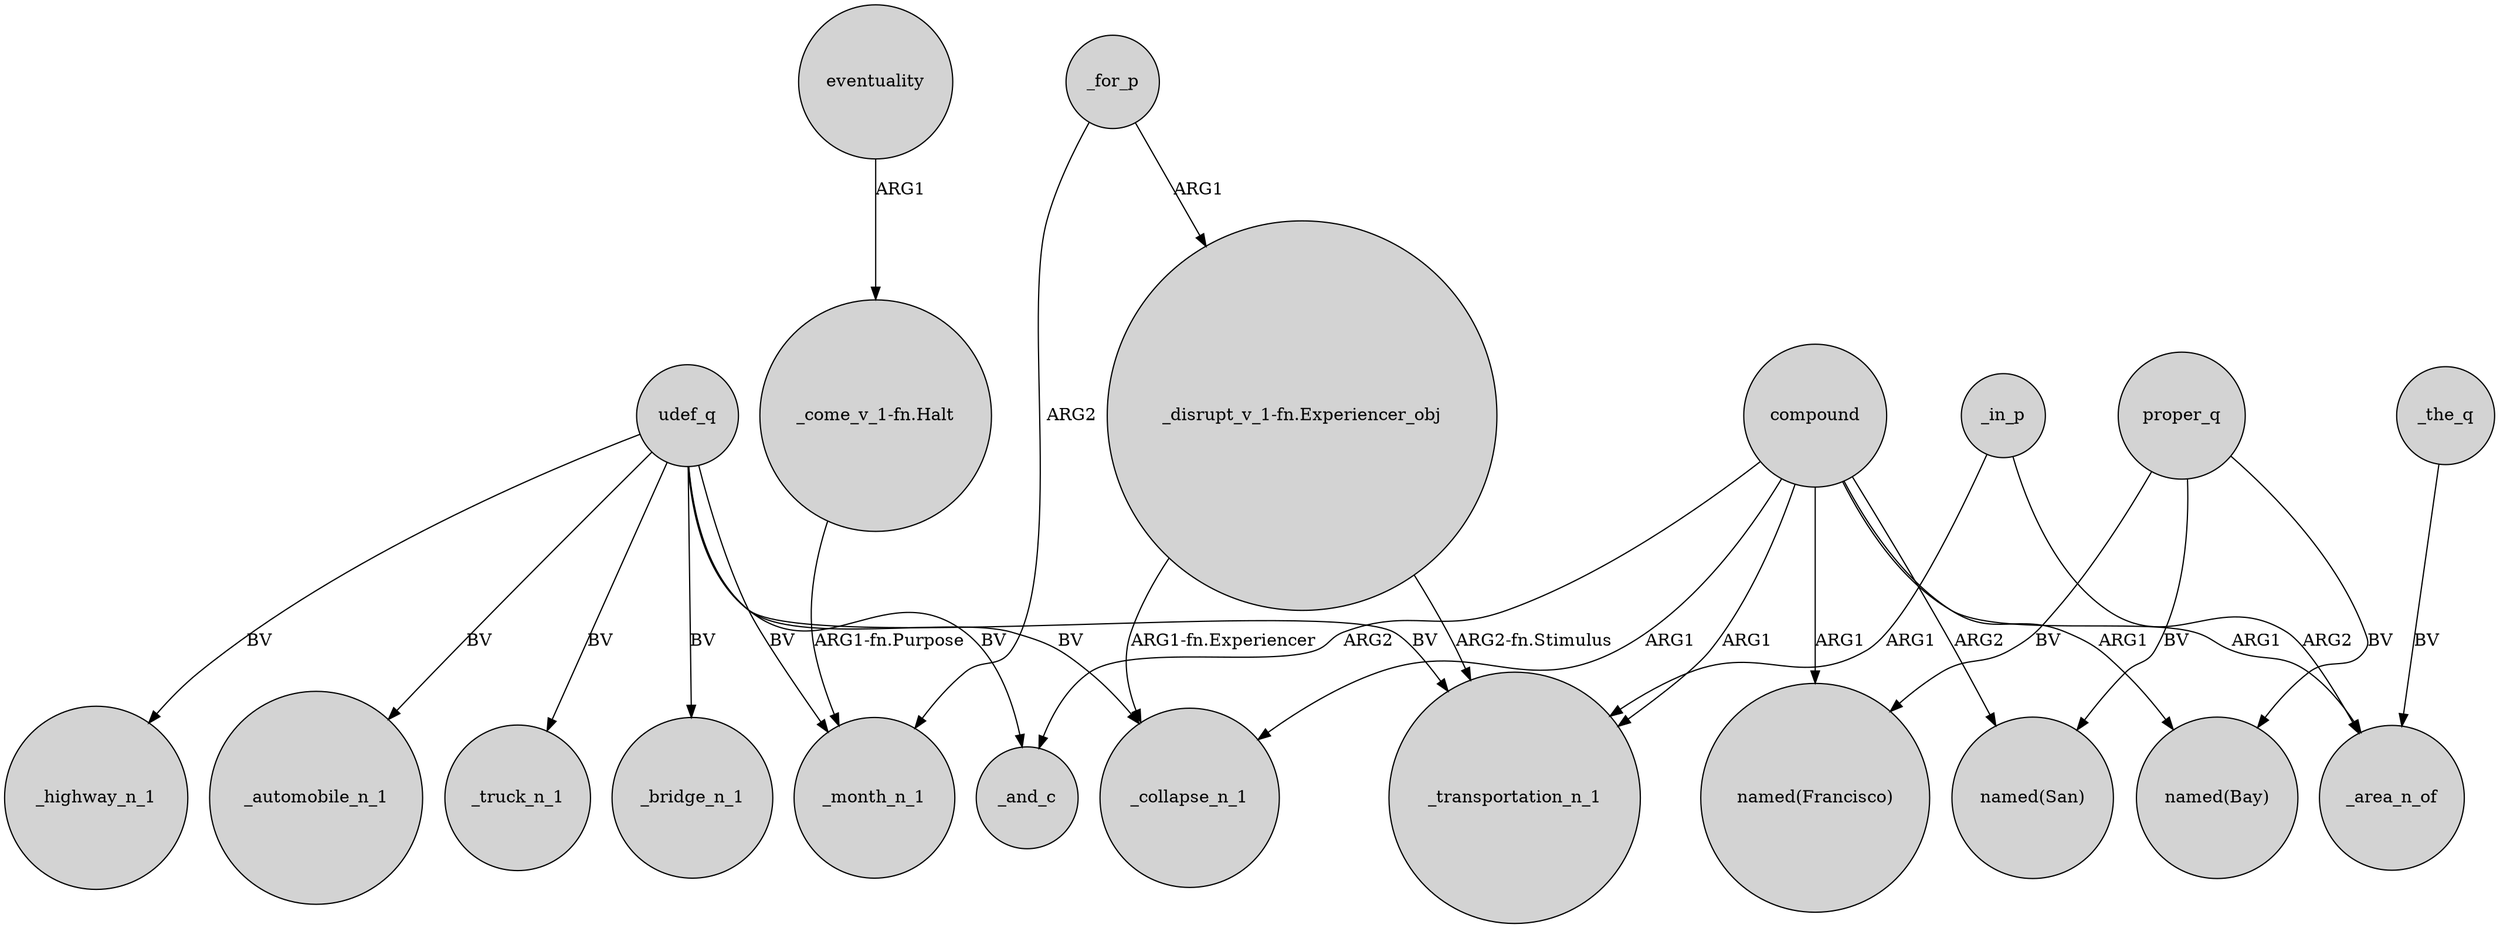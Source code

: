 digraph {
	node [shape=circle style=filled]
	udef_q -> _month_n_1 [label=BV]
	udef_q -> _bridge_n_1 [label=BV]
	proper_q -> "named(Bay)" [label=BV]
	udef_q -> _transportation_n_1 [label=BV]
	udef_q -> _highway_n_1 [label=BV]
	eventuality -> "_come_v_1-fn.Halt" [label=ARG1]
	_the_q -> _area_n_of [label=BV]
	compound -> "named(Bay)" [label=ARG1]
	"_come_v_1-fn.Halt" -> _month_n_1 [label="ARG1-fn.Purpose"]
	_for_p -> "_disrupt_v_1-fn.Experiencer_obj" [label=ARG1]
	udef_q -> _and_c [label=BV]
	compound -> _and_c [label=ARG2]
	udef_q -> _automobile_n_1 [label=BV]
	_in_p -> _area_n_of [label=ARG2]
	compound -> _area_n_of [label=ARG1]
	_in_p -> _transportation_n_1 [label=ARG1]
	"_disrupt_v_1-fn.Experiencer_obj" -> _collapse_n_1 [label="ARG1-fn.Experiencer"]
	"_disrupt_v_1-fn.Experiencer_obj" -> _transportation_n_1 [label="ARG2-fn.Stimulus"]
	compound -> "named(Francisco)" [label=ARG1]
	udef_q -> _collapse_n_1 [label=BV]
	compound -> "named(San)" [label=ARG2]
	compound -> _collapse_n_1 [label=ARG1]
	proper_q -> "named(San)" [label=BV]
	proper_q -> "named(Francisco)" [label=BV]
	compound -> _transportation_n_1 [label=ARG1]
	_for_p -> _month_n_1 [label=ARG2]
	udef_q -> _truck_n_1 [label=BV]
}
